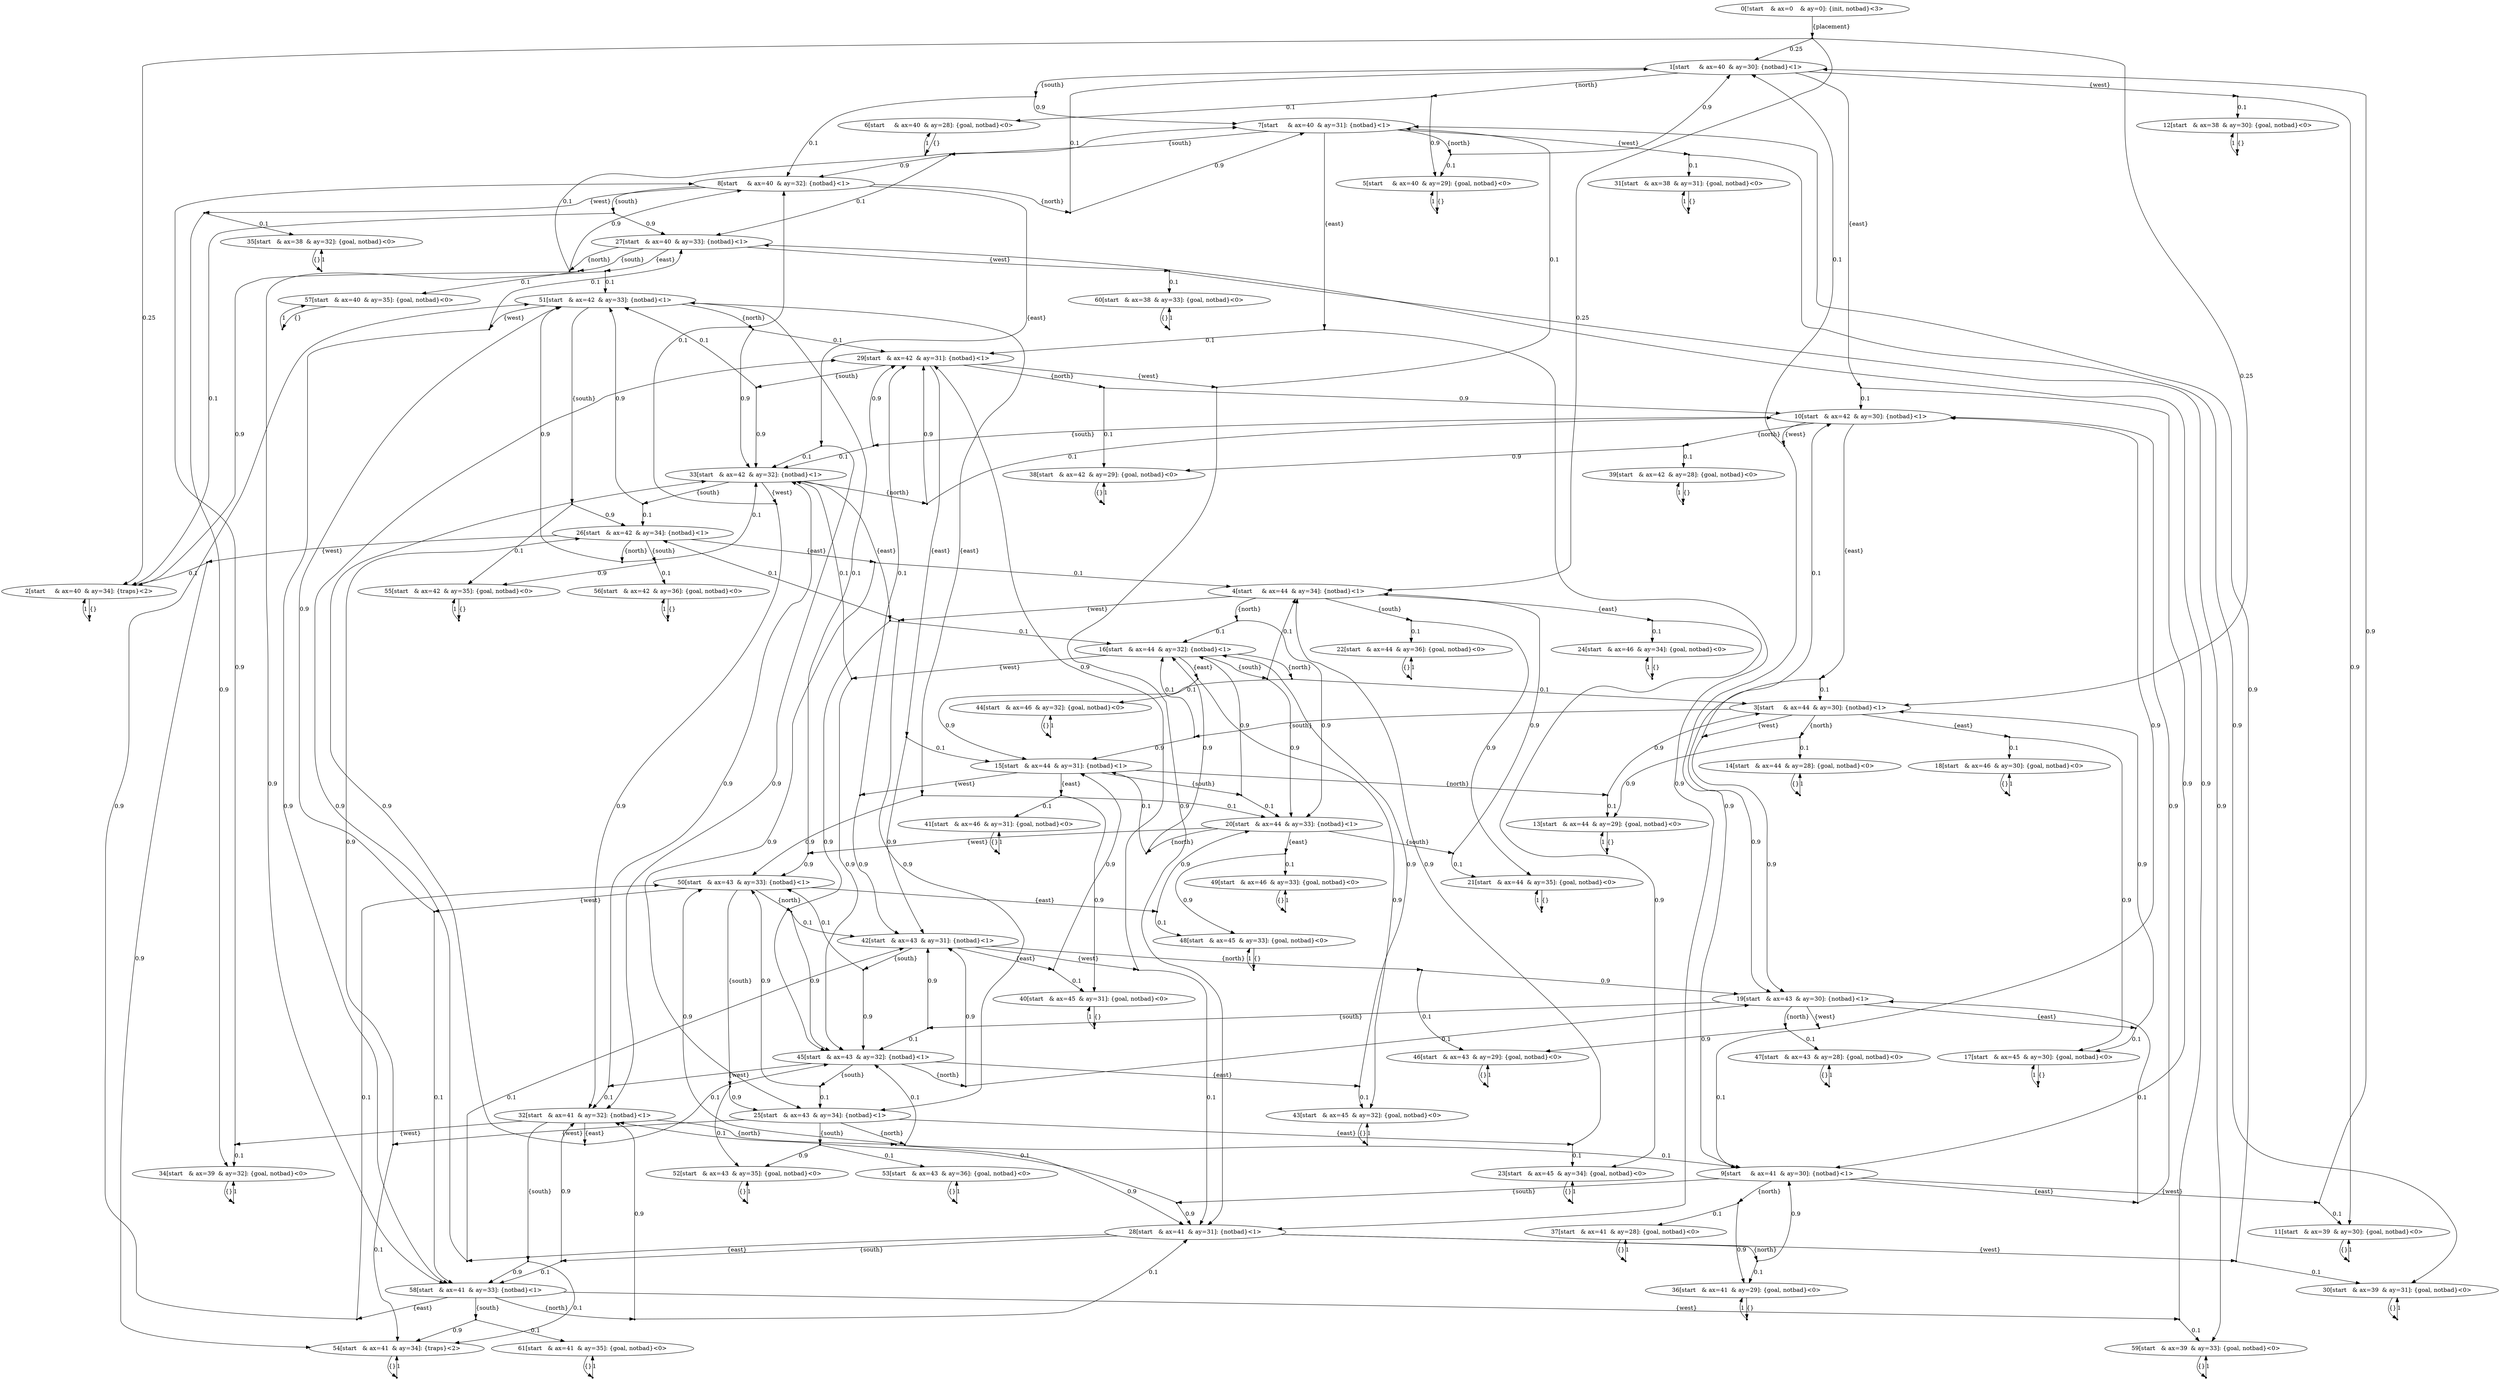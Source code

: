 digraph model {
	0 [ label = "0[!start	& ax=0	& ay=0]: {init, notbad}<3>" ];
	1 [ label = "1[start	& ax=40	& ay=30]: {notbad}<1>" ];
	2 [ label = "2[start	& ax=40	& ay=34]: {traps}<2>" ];
	3 [ label = "3[start	& ax=44	& ay=30]: {notbad}<1>" ];
	4 [ label = "4[start	& ax=44	& ay=34]: {notbad}<1>" ];
	5 [ label = "5[start	& ax=40	& ay=29]: {goal, notbad}<0>" ];
	6 [ label = "6[start	& ax=40	& ay=28]: {goal, notbad}<0>" ];
	7 [ label = "7[start	& ax=40	& ay=31]: {notbad}<1>" ];
	8 [ label = "8[start	& ax=40	& ay=32]: {notbad}<1>" ];
	9 [ label = "9[start	& ax=41	& ay=30]: {notbad}<1>" ];
	10 [ label = "10[start	& ax=42	& ay=30]: {notbad}<1>" ];
	11 [ label = "11[start	& ax=39	& ay=30]: {goal, notbad}<0>" ];
	12 [ label = "12[start	& ax=38	& ay=30]: {goal, notbad}<0>" ];
	13 [ label = "13[start	& ax=44	& ay=29]: {goal, notbad}<0>" ];
	14 [ label = "14[start	& ax=44	& ay=28]: {goal, notbad}<0>" ];
	15 [ label = "15[start	& ax=44	& ay=31]: {notbad}<1>" ];
	16 [ label = "16[start	& ax=44	& ay=32]: {notbad}<1>" ];
	17 [ label = "17[start	& ax=45	& ay=30]: {goal, notbad}<0>" ];
	18 [ label = "18[start	& ax=46	& ay=30]: {goal, notbad}<0>" ];
	19 [ label = "19[start	& ax=43	& ay=30]: {notbad}<1>" ];
	20 [ label = "20[start	& ax=44	& ay=33]: {notbad}<1>" ];
	21 [ label = "21[start	& ax=44	& ay=35]: {goal, notbad}<0>" ];
	22 [ label = "22[start	& ax=44	& ay=36]: {goal, notbad}<0>" ];
	23 [ label = "23[start	& ax=45	& ay=34]: {goal, notbad}<0>" ];
	24 [ label = "24[start	& ax=46	& ay=34]: {goal, notbad}<0>" ];
	25 [ label = "25[start	& ax=43	& ay=34]: {notbad}<1>" ];
	26 [ label = "26[start	& ax=42	& ay=34]: {notbad}<1>" ];
	27 [ label = "27[start	& ax=40	& ay=33]: {notbad}<1>" ];
	28 [ label = "28[start	& ax=41	& ay=31]: {notbad}<1>" ];
	29 [ label = "29[start	& ax=42	& ay=31]: {notbad}<1>" ];
	30 [ label = "30[start	& ax=39	& ay=31]: {goal, notbad}<0>" ];
	31 [ label = "31[start	& ax=38	& ay=31]: {goal, notbad}<0>" ];
	32 [ label = "32[start	& ax=41	& ay=32]: {notbad}<1>" ];
	33 [ label = "33[start	& ax=42	& ay=32]: {notbad}<1>" ];
	34 [ label = "34[start	& ax=39	& ay=32]: {goal, notbad}<0>" ];
	35 [ label = "35[start	& ax=38	& ay=32]: {goal, notbad}<0>" ];
	36 [ label = "36[start	& ax=41	& ay=29]: {goal, notbad}<0>" ];
	37 [ label = "37[start	& ax=41	& ay=28]: {goal, notbad}<0>" ];
	38 [ label = "38[start	& ax=42	& ay=29]: {goal, notbad}<0>" ];
	39 [ label = "39[start	& ax=42	& ay=28]: {goal, notbad}<0>" ];
	40 [ label = "40[start	& ax=45	& ay=31]: {goal, notbad}<0>" ];
	41 [ label = "41[start	& ax=46	& ay=31]: {goal, notbad}<0>" ];
	42 [ label = "42[start	& ax=43	& ay=31]: {notbad}<1>" ];
	43 [ label = "43[start	& ax=45	& ay=32]: {goal, notbad}<0>" ];
	44 [ label = "44[start	& ax=46	& ay=32]: {goal, notbad}<0>" ];
	45 [ label = "45[start	& ax=43	& ay=32]: {notbad}<1>" ];
	46 [ label = "46[start	& ax=43	& ay=29]: {goal, notbad}<0>" ];
	47 [ label = "47[start	& ax=43	& ay=28]: {goal, notbad}<0>" ];
	48 [ label = "48[start	& ax=45	& ay=33]: {goal, notbad}<0>" ];
	49 [ label = "49[start	& ax=46	& ay=33]: {goal, notbad}<0>" ];
	50 [ label = "50[start	& ax=43	& ay=33]: {notbad}<1>" ];
	51 [ label = "51[start	& ax=42	& ay=33]: {notbad}<1>" ];
	52 [ label = "52[start	& ax=43	& ay=35]: {goal, notbad}<0>" ];
	53 [ label = "53[start	& ax=43	& ay=36]: {goal, notbad}<0>" ];
	54 [ label = "54[start	& ax=41	& ay=34]: {traps}<2>" ];
	55 [ label = "55[start	& ax=42	& ay=35]: {goal, notbad}<0>" ];
	56 [ label = "56[start	& ax=42	& ay=36]: {goal, notbad}<0>" ];
	57 [ label = "57[start	& ax=40	& ay=35]: {goal, notbad}<0>" ];
	58 [ label = "58[start	& ax=41	& ay=33]: {notbad}<1>" ];
	59 [ label = "59[start	& ax=39	& ay=33]: {goal, notbad}<0>" ];
	60 [ label = "60[start	& ax=38	& ay=33]: {goal, notbad}<0>" ];
	61 [ label = "61[start	& ax=41	& ay=35]: {goal, notbad}<0>" ];
	"0c0" [shape = "point"];
	0 -> "0c0" [ label = "{placement}"]
;
	"0c0" -> 1 [ label= "0.25" ];
	"0c0" -> 2 [ label= "0.25" ];
	"0c0" -> 3 [ label= "0.25" ];
	"0c0" -> 4 [ label= "0.25" ];
	"1c0" [shape = "point"];
	1 -> "1c0" [ label = "{north}"]
;
	"1c0" -> 5 [ label= "0.9" ];
	"1c0" -> 6 [ label= "0.1" ];
	"1c1" [shape = "point"];
	1 -> "1c1" [ label = "{south}"]
;
	"1c1" -> 7 [ label= "0.9" ];
	"1c1" -> 8 [ label= "0.1" ];
	"1c2" [shape = "point"];
	1 -> "1c2" [ label = "{east}"]
;
	"1c2" -> 9 [ label= "0.9" ];
	"1c2" -> 10 [ label= "0.1" ];
	"1c3" [shape = "point"];
	1 -> "1c3" [ label = "{west}"]
;
	"1c3" -> 11 [ label= "0.9" ];
	"1c3" -> 12 [ label= "0.1" ];
	"2c0" [shape = "point"];
	2 -> "2c0" [ label = "{}"]
;
	"2c0" -> 2 [ label= "1" ];
	"3c0" [shape = "point"];
	3 -> "3c0" [ label = "{north}"]
;
	"3c0" -> 13 [ label= "0.9" ];
	"3c0" -> 14 [ label= "0.1" ];
	"3c1" [shape = "point"];
	3 -> "3c1" [ label = "{south}"]
;
	"3c1" -> 15 [ label= "0.9" ];
	"3c1" -> 16 [ label= "0.1" ];
	"3c2" [shape = "point"];
	3 -> "3c2" [ label = "{east}"]
;
	"3c2" -> 17 [ label= "0.9" ];
	"3c2" -> 18 [ label= "0.1" ];
	"3c3" [shape = "point"];
	3 -> "3c3" [ label = "{west}"]
;
	"3c3" -> 10 [ label= "0.1" ];
	"3c3" -> 19 [ label= "0.9" ];
	"4c0" [shape = "point"];
	4 -> "4c0" [ label = "{north}"]
;
	"4c0" -> 16 [ label= "0.1" ];
	"4c0" -> 20 [ label= "0.9" ];
	"4c1" [shape = "point"];
	4 -> "4c1" [ label = "{south}"]
;
	"4c1" -> 21 [ label= "0.9" ];
	"4c1" -> 22 [ label= "0.1" ];
	"4c2" [shape = "point"];
	4 -> "4c2" [ label = "{east}"]
;
	"4c2" -> 23 [ label= "0.9" ];
	"4c2" -> 24 [ label= "0.1" ];
	"4c3" [shape = "point"];
	4 -> "4c3" [ label = "{west}"]
;
	"4c3" -> 25 [ label= "0.9" ];
	"4c3" -> 26 [ label= "0.1" ];
	"5c0" [shape = "point"];
	5 -> "5c0" [ label = "{}"]
;
	"5c0" -> 5 [ label= "1" ];
	"6c0" [shape = "point"];
	6 -> "6c0" [ label = "{}"]
;
	"6c0" -> 6 [ label= "1" ];
	"7c0" [shape = "point"];
	7 -> "7c0" [ label = "{north}"]
;
	"7c0" -> 1 [ label= "0.9" ];
	"7c0" -> 5 [ label= "0.1" ];
	"7c1" [shape = "point"];
	7 -> "7c1" [ label = "{south}"]
;
	"7c1" -> 8 [ label= "0.9" ];
	"7c1" -> 27 [ label= "0.1" ];
	"7c2" [shape = "point"];
	7 -> "7c2" [ label = "{east}"]
;
	"7c2" -> 28 [ label= "0.9" ];
	"7c2" -> 29 [ label= "0.1" ];
	"7c3" [shape = "point"];
	7 -> "7c3" [ label = "{west}"]
;
	"7c3" -> 30 [ label= "0.9" ];
	"7c3" -> 31 [ label= "0.1" ];
	"8c0" [shape = "point"];
	8 -> "8c0" [ label = "{north}"]
;
	"8c0" -> 1 [ label= "0.1" ];
	"8c0" -> 7 [ label= "0.9" ];
	"8c1" [shape = "point"];
	8 -> "8c1" [ label = "{south}"]
;
	"8c1" -> 2 [ label= "0.1" ];
	"8c1" -> 27 [ label= "0.9" ];
	"8c2" [shape = "point"];
	8 -> "8c2" [ label = "{east}"]
;
	"8c2" -> 32 [ label= "0.9" ];
	"8c2" -> 33 [ label= "0.1" ];
	"8c3" [shape = "point"];
	8 -> "8c3" [ label = "{west}"]
;
	"8c3" -> 34 [ label= "0.9" ];
	"8c3" -> 35 [ label= "0.1" ];
	"9c0" [shape = "point"];
	9 -> "9c0" [ label = "{north}"]
;
	"9c0" -> 36 [ label= "0.9" ];
	"9c0" -> 37 [ label= "0.1" ];
	"9c1" [shape = "point"];
	9 -> "9c1" [ label = "{south}"]
;
	"9c1" -> 28 [ label= "0.9" ];
	"9c1" -> 32 [ label= "0.1" ];
	"9c2" [shape = "point"];
	9 -> "9c2" [ label = "{east}"]
;
	"9c2" -> 10 [ label= "0.9" ];
	"9c2" -> 19 [ label= "0.1" ];
	"9c3" [shape = "point"];
	9 -> "9c3" [ label = "{west}"]
;
	"9c3" -> 1 [ label= "0.9" ];
	"9c3" -> 11 [ label= "0.1" ];
	"10c0" [shape = "point"];
	10 -> "10c0" [ label = "{north}"]
;
	"10c0" -> 38 [ label= "0.9" ];
	"10c0" -> 39 [ label= "0.1" ];
	"10c1" [shape = "point"];
	10 -> "10c1" [ label = "{south}"]
;
	"10c1" -> 29 [ label= "0.9" ];
	"10c1" -> 33 [ label= "0.1" ];
	"10c2" [shape = "point"];
	10 -> "10c2" [ label = "{east}"]
;
	"10c2" -> 3 [ label= "0.1" ];
	"10c2" -> 19 [ label= "0.9" ];
	"10c3" [shape = "point"];
	10 -> "10c3" [ label = "{west}"]
;
	"10c3" -> 1 [ label= "0.1" ];
	"10c3" -> 9 [ label= "0.9" ];
	"11c0" [shape = "point"];
	11 -> "11c0" [ label = "{}"]
;
	"11c0" -> 11 [ label= "1" ];
	"12c0" [shape = "point"];
	12 -> "12c0" [ label = "{}"]
;
	"12c0" -> 12 [ label= "1" ];
	"13c0" [shape = "point"];
	13 -> "13c0" [ label = "{}"]
;
	"13c0" -> 13 [ label= "1" ];
	"14c0" [shape = "point"];
	14 -> "14c0" [ label = "{}"]
;
	"14c0" -> 14 [ label= "1" ];
	"15c0" [shape = "point"];
	15 -> "15c0" [ label = "{north}"]
;
	"15c0" -> 3 [ label= "0.9" ];
	"15c0" -> 13 [ label= "0.1" ];
	"15c1" [shape = "point"];
	15 -> "15c1" [ label = "{south}"]
;
	"15c1" -> 16 [ label= "0.9" ];
	"15c1" -> 20 [ label= "0.1" ];
	"15c2" [shape = "point"];
	15 -> "15c2" [ label = "{east}"]
;
	"15c2" -> 40 [ label= "0.9" ];
	"15c2" -> 41 [ label= "0.1" ];
	"15c3" [shape = "point"];
	15 -> "15c3" [ label = "{west}"]
;
	"15c3" -> 29 [ label= "0.1" ];
	"15c3" -> 42 [ label= "0.9" ];
	"16c0" [shape = "point"];
	16 -> "16c0" [ label = "{north}"]
;
	"16c0" -> 3 [ label= "0.1" ];
	"16c0" -> 15 [ label= "0.9" ];
	"16c1" [shape = "point"];
	16 -> "16c1" [ label = "{south}"]
;
	"16c1" -> 4 [ label= "0.1" ];
	"16c1" -> 20 [ label= "0.9" ];
	"16c2" [shape = "point"];
	16 -> "16c2" [ label = "{east}"]
;
	"16c2" -> 43 [ label= "0.9" ];
	"16c2" -> 44 [ label= "0.1" ];
	"16c3" [shape = "point"];
	16 -> "16c3" [ label = "{west}"]
;
	"16c3" -> 33 [ label= "0.1" ];
	"16c3" -> 45 [ label= "0.9" ];
	"17c0" [shape = "point"];
	17 -> "17c0" [ label = "{}"]
;
	"17c0" -> 17 [ label= "1" ];
	"18c0" [shape = "point"];
	18 -> "18c0" [ label = "{}"]
;
	"18c0" -> 18 [ label= "1" ];
	"19c0" [shape = "point"];
	19 -> "19c0" [ label = "{north}"]
;
	"19c0" -> 46 [ label= "0.9" ];
	"19c0" -> 47 [ label= "0.1" ];
	"19c1" [shape = "point"];
	19 -> "19c1" [ label = "{south}"]
;
	"19c1" -> 42 [ label= "0.9" ];
	"19c1" -> 45 [ label= "0.1" ];
	"19c2" [shape = "point"];
	19 -> "19c2" [ label = "{east}"]
;
	"19c2" -> 3 [ label= "0.9" ];
	"19c2" -> 17 [ label= "0.1" ];
	"19c3" [shape = "point"];
	19 -> "19c3" [ label = "{west}"]
;
	"19c3" -> 9 [ label= "0.1" ];
	"19c3" -> 10 [ label= "0.9" ];
	"20c0" [shape = "point"];
	20 -> "20c0" [ label = "{north}"]
;
	"20c0" -> 15 [ label= "0.1" ];
	"20c0" -> 16 [ label= "0.9" ];
	"20c1" [shape = "point"];
	20 -> "20c1" [ label = "{south}"]
;
	"20c1" -> 4 [ label= "0.9" ];
	"20c1" -> 21 [ label= "0.1" ];
	"20c2" [shape = "point"];
	20 -> "20c2" [ label = "{east}"]
;
	"20c2" -> 48 [ label= "0.9" ];
	"20c2" -> 49 [ label= "0.1" ];
	"20c3" [shape = "point"];
	20 -> "20c3" [ label = "{west}"]
;
	"20c3" -> 50 [ label= "0.9" ];
	"20c3" -> 51 [ label= "0.1" ];
	"21c0" [shape = "point"];
	21 -> "21c0" [ label = "{}"]
;
	"21c0" -> 21 [ label= "1" ];
	"22c0" [shape = "point"];
	22 -> "22c0" [ label = "{}"]
;
	"22c0" -> 22 [ label= "1" ];
	"23c0" [shape = "point"];
	23 -> "23c0" [ label = "{}"]
;
	"23c0" -> 23 [ label= "1" ];
	"24c0" [shape = "point"];
	24 -> "24c0" [ label = "{}"]
;
	"24c0" -> 24 [ label= "1" ];
	"25c0" [shape = "point"];
	25 -> "25c0" [ label = "{north}"]
;
	"25c0" -> 45 [ label= "0.1" ];
	"25c0" -> 50 [ label= "0.9" ];
	"25c1" [shape = "point"];
	25 -> "25c1" [ label = "{south}"]
;
	"25c1" -> 52 [ label= "0.9" ];
	"25c1" -> 53 [ label= "0.1" ];
	"25c2" [shape = "point"];
	25 -> "25c2" [ label = "{east}"]
;
	"25c2" -> 4 [ label= "0.9" ];
	"25c2" -> 23 [ label= "0.1" ];
	"25c3" [shape = "point"];
	25 -> "25c3" [ label = "{west}"]
;
	"25c3" -> 26 [ label= "0.9" ];
	"25c3" -> 54 [ label= "0.1" ];
	"26c0" [shape = "point"];
	26 -> "26c0" [ label = "{north}"]
;
	"26c0" -> 33 [ label= "0.1" ];
	"26c0" -> 51 [ label= "0.9" ];
	"26c1" [shape = "point"];
	26 -> "26c1" [ label = "{south}"]
;
	"26c1" -> 55 [ label= "0.9" ];
	"26c1" -> 56 [ label= "0.1" ];
	"26c2" [shape = "point"];
	26 -> "26c2" [ label = "{east}"]
;
	"26c2" -> 4 [ label= "0.1" ];
	"26c2" -> 25 [ label= "0.9" ];
	"26c3" [shape = "point"];
	26 -> "26c3" [ label = "{west}"]
;
	"26c3" -> 2 [ label= "0.1" ];
	"26c3" -> 54 [ label= "0.9" ];
	"27c0" [shape = "point"];
	27 -> "27c0" [ label = "{north}"]
;
	"27c0" -> 7 [ label= "0.1" ];
	"27c0" -> 8 [ label= "0.9" ];
	"27c1" [shape = "point"];
	27 -> "27c1" [ label = "{south}"]
;
	"27c1" -> 2 [ label= "0.9" ];
	"27c1" -> 57 [ label= "0.1" ];
	"27c2" [shape = "point"];
	27 -> "27c2" [ label = "{east}"]
;
	"27c2" -> 51 [ label= "0.1" ];
	"27c2" -> 58 [ label= "0.9" ];
	"27c3" [shape = "point"];
	27 -> "27c3" [ label = "{west}"]
;
	"27c3" -> 59 [ label= "0.9" ];
	"27c3" -> 60 [ label= "0.1" ];
	"28c0" [shape = "point"];
	28 -> "28c0" [ label = "{north}"]
;
	"28c0" -> 9 [ label= "0.9" ];
	"28c0" -> 36 [ label= "0.1" ];
	"28c1" [shape = "point"];
	28 -> "28c1" [ label = "{south}"]
;
	"28c1" -> 32 [ label= "0.9" ];
	"28c1" -> 58 [ label= "0.1" ];
	"28c2" [shape = "point"];
	28 -> "28c2" [ label = "{east}"]
;
	"28c2" -> 29 [ label= "0.9" ];
	"28c2" -> 42 [ label= "0.1" ];
	"28c3" [shape = "point"];
	28 -> "28c3" [ label = "{west}"]
;
	"28c3" -> 7 [ label= "0.9" ];
	"28c3" -> 30 [ label= "0.1" ];
	"29c0" [shape = "point"];
	29 -> "29c0" [ label = "{north}"]
;
	"29c0" -> 10 [ label= "0.9" ];
	"29c0" -> 38 [ label= "0.1" ];
	"29c1" [shape = "point"];
	29 -> "29c1" [ label = "{south}"]
;
	"29c1" -> 33 [ label= "0.9" ];
	"29c1" -> 51 [ label= "0.1" ];
	"29c2" [shape = "point"];
	29 -> "29c2" [ label = "{east}"]
;
	"29c2" -> 15 [ label= "0.1" ];
	"29c2" -> 42 [ label= "0.9" ];
	"29c3" [shape = "point"];
	29 -> "29c3" [ label = "{west}"]
;
	"29c3" -> 7 [ label= "0.1" ];
	"29c3" -> 28 [ label= "0.9" ];
	"30c0" [shape = "point"];
	30 -> "30c0" [ label = "{}"]
;
	"30c0" -> 30 [ label= "1" ];
	"31c0" [shape = "point"];
	31 -> "31c0" [ label = "{}"]
;
	"31c0" -> 31 [ label= "1" ];
	"32c0" [shape = "point"];
	32 -> "32c0" [ label = "{north}"]
;
	"32c0" -> 9 [ label= "0.1" ];
	"32c0" -> 28 [ label= "0.9" ];
	"32c1" [shape = "point"];
	32 -> "32c1" [ label = "{south}"]
;
	"32c1" -> 54 [ label= "0.1" ];
	"32c1" -> 58 [ label= "0.9" ];
	"32c2" [shape = "point"];
	32 -> "32c2" [ label = "{east}"]
;
	"32c2" -> 33 [ label= "0.9" ];
	"32c2" -> 45 [ label= "0.1" ];
	"32c3" [shape = "point"];
	32 -> "32c3" [ label = "{west}"]
;
	"32c3" -> 8 [ label= "0.9" ];
	"32c3" -> 34 [ label= "0.1" ];
	"33c0" [shape = "point"];
	33 -> "33c0" [ label = "{north}"]
;
	"33c0" -> 10 [ label= "0.1" ];
	"33c0" -> 29 [ label= "0.9" ];
	"33c1" [shape = "point"];
	33 -> "33c1" [ label = "{south}"]
;
	"33c1" -> 26 [ label= "0.1" ];
	"33c1" -> 51 [ label= "0.9" ];
	"33c2" [shape = "point"];
	33 -> "33c2" [ label = "{east}"]
;
	"33c2" -> 16 [ label= "0.1" ];
	"33c2" -> 45 [ label= "0.9" ];
	"33c3" [shape = "point"];
	33 -> "33c3" [ label = "{west}"]
;
	"33c3" -> 8 [ label= "0.1" ];
	"33c3" -> 32 [ label= "0.9" ];
	"34c0" [shape = "point"];
	34 -> "34c0" [ label = "{}"]
;
	"34c0" -> 34 [ label= "1" ];
	"35c0" [shape = "point"];
	35 -> "35c0" [ label = "{}"]
;
	"35c0" -> 35 [ label= "1" ];
	"36c0" [shape = "point"];
	36 -> "36c0" [ label = "{}"]
;
	"36c0" -> 36 [ label= "1" ];
	"37c0" [shape = "point"];
	37 -> "37c0" [ label = "{}"]
;
	"37c0" -> 37 [ label= "1" ];
	"38c0" [shape = "point"];
	38 -> "38c0" [ label = "{}"]
;
	"38c0" -> 38 [ label= "1" ];
	"39c0" [shape = "point"];
	39 -> "39c0" [ label = "{}"]
;
	"39c0" -> 39 [ label= "1" ];
	"40c0" [shape = "point"];
	40 -> "40c0" [ label = "{}"]
;
	"40c0" -> 40 [ label= "1" ];
	"41c0" [shape = "point"];
	41 -> "41c0" [ label = "{}"]
;
	"41c0" -> 41 [ label= "1" ];
	"42c0" [shape = "point"];
	42 -> "42c0" [ label = "{north}"]
;
	"42c0" -> 19 [ label= "0.9" ];
	"42c0" -> 46 [ label= "0.1" ];
	"42c1" [shape = "point"];
	42 -> "42c1" [ label = "{south}"]
;
	"42c1" -> 45 [ label= "0.9" ];
	"42c1" -> 50 [ label= "0.1" ];
	"42c2" [shape = "point"];
	42 -> "42c2" [ label = "{east}"]
;
	"42c2" -> 15 [ label= "0.9" ];
	"42c2" -> 40 [ label= "0.1" ];
	"42c3" [shape = "point"];
	42 -> "42c3" [ label = "{west}"]
;
	"42c3" -> 28 [ label= "0.1" ];
	"42c3" -> 29 [ label= "0.9" ];
	"43c0" [shape = "point"];
	43 -> "43c0" [ label = "{}"]
;
	"43c0" -> 43 [ label= "1" ];
	"44c0" [shape = "point"];
	44 -> "44c0" [ label = "{}"]
;
	"44c0" -> 44 [ label= "1" ];
	"45c0" [shape = "point"];
	45 -> "45c0" [ label = "{north}"]
;
	"45c0" -> 19 [ label= "0.1" ];
	"45c0" -> 42 [ label= "0.9" ];
	"45c1" [shape = "point"];
	45 -> "45c1" [ label = "{south}"]
;
	"45c1" -> 25 [ label= "0.1" ];
	"45c1" -> 50 [ label= "0.9" ];
	"45c2" [shape = "point"];
	45 -> "45c2" [ label = "{east}"]
;
	"45c2" -> 16 [ label= "0.9" ];
	"45c2" -> 43 [ label= "0.1" ];
	"45c3" [shape = "point"];
	45 -> "45c3" [ label = "{west}"]
;
	"45c3" -> 32 [ label= "0.1" ];
	"45c3" -> 33 [ label= "0.9" ];
	"46c0" [shape = "point"];
	46 -> "46c0" [ label = "{}"]
;
	"46c0" -> 46 [ label= "1" ];
	"47c0" [shape = "point"];
	47 -> "47c0" [ label = "{}"]
;
	"47c0" -> 47 [ label= "1" ];
	"48c0" [shape = "point"];
	48 -> "48c0" [ label = "{}"]
;
	"48c0" -> 48 [ label= "1" ];
	"49c0" [shape = "point"];
	49 -> "49c0" [ label = "{}"]
;
	"49c0" -> 49 [ label= "1" ];
	"50c0" [shape = "point"];
	50 -> "50c0" [ label = "{north}"]
;
	"50c0" -> 42 [ label= "0.1" ];
	"50c0" -> 45 [ label= "0.9" ];
	"50c1" [shape = "point"];
	50 -> "50c1" [ label = "{south}"]
;
	"50c1" -> 25 [ label= "0.9" ];
	"50c1" -> 52 [ label= "0.1" ];
	"50c2" [shape = "point"];
	50 -> "50c2" [ label = "{east}"]
;
	"50c2" -> 20 [ label= "0.9" ];
	"50c2" -> 48 [ label= "0.1" ];
	"50c3" [shape = "point"];
	50 -> "50c3" [ label = "{west}"]
;
	"50c3" -> 51 [ label= "0.9" ];
	"50c3" -> 58 [ label= "0.1" ];
	"51c0" [shape = "point"];
	51 -> "51c0" [ label = "{north}"]
;
	"51c0" -> 29 [ label= "0.1" ];
	"51c0" -> 33 [ label= "0.9" ];
	"51c1" [shape = "point"];
	51 -> "51c1" [ label = "{south}"]
;
	"51c1" -> 26 [ label= "0.9" ];
	"51c1" -> 55 [ label= "0.1" ];
	"51c2" [shape = "point"];
	51 -> "51c2" [ label = "{east}"]
;
	"51c2" -> 20 [ label= "0.1" ];
	"51c2" -> 50 [ label= "0.9" ];
	"51c3" [shape = "point"];
	51 -> "51c3" [ label = "{west}"]
;
	"51c3" -> 27 [ label= "0.1" ];
	"51c3" -> 58 [ label= "0.9" ];
	"52c0" [shape = "point"];
	52 -> "52c0" [ label = "{}"]
;
	"52c0" -> 52 [ label= "1" ];
	"53c0" [shape = "point"];
	53 -> "53c0" [ label = "{}"]
;
	"53c0" -> 53 [ label= "1" ];
	"54c0" [shape = "point"];
	54 -> "54c0" [ label = "{}"]
;
	"54c0" -> 54 [ label= "1" ];
	"55c0" [shape = "point"];
	55 -> "55c0" [ label = "{}"]
;
	"55c0" -> 55 [ label= "1" ];
	"56c0" [shape = "point"];
	56 -> "56c0" [ label = "{}"]
;
	"56c0" -> 56 [ label= "1" ];
	"57c0" [shape = "point"];
	57 -> "57c0" [ label = "{}"]
;
	"57c0" -> 57 [ label= "1" ];
	"58c0" [shape = "point"];
	58 -> "58c0" [ label = "{north}"]
;
	"58c0" -> 28 [ label= "0.1" ];
	"58c0" -> 32 [ label= "0.9" ];
	"58c1" [shape = "point"];
	58 -> "58c1" [ label = "{south}"]
;
	"58c1" -> 54 [ label= "0.9" ];
	"58c1" -> 61 [ label= "0.1" ];
	"58c2" [shape = "point"];
	58 -> "58c2" [ label = "{east}"]
;
	"58c2" -> 50 [ label= "0.1" ];
	"58c2" -> 51 [ label= "0.9" ];
	"58c3" [shape = "point"];
	58 -> "58c3" [ label = "{west}"]
;
	"58c3" -> 27 [ label= "0.9" ];
	"58c3" -> 59 [ label= "0.1" ];
	"59c0" [shape = "point"];
	59 -> "59c0" [ label = "{}"]
;
	"59c0" -> 59 [ label= "1" ];
	"60c0" [shape = "point"];
	60 -> "60c0" [ label = "{}"]
;
	"60c0" -> 60 [ label= "1" ];
	"61c0" [shape = "point"];
	61 -> "61c0" [ label = "{}"]
;
	"61c0" -> 61 [ label= "1" ];
}
